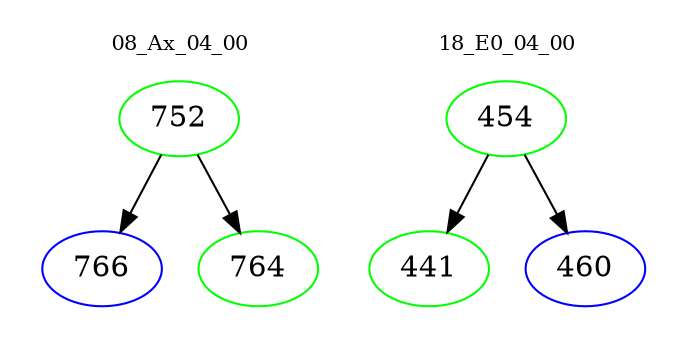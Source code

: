 digraph{
subgraph cluster_0 {
color = white
label = "08_Ax_04_00";
fontsize=10;
T0_752 [label="752", color="green"]
T0_752 -> T0_766 [color="black"]
T0_766 [label="766", color="blue"]
T0_752 -> T0_764 [color="black"]
T0_764 [label="764", color="green"]
}
subgraph cluster_1 {
color = white
label = "18_E0_04_00";
fontsize=10;
T1_454 [label="454", color="green"]
T1_454 -> T1_441 [color="black"]
T1_441 [label="441", color="green"]
T1_454 -> T1_460 [color="black"]
T1_460 [label="460", color="blue"]
}
}

